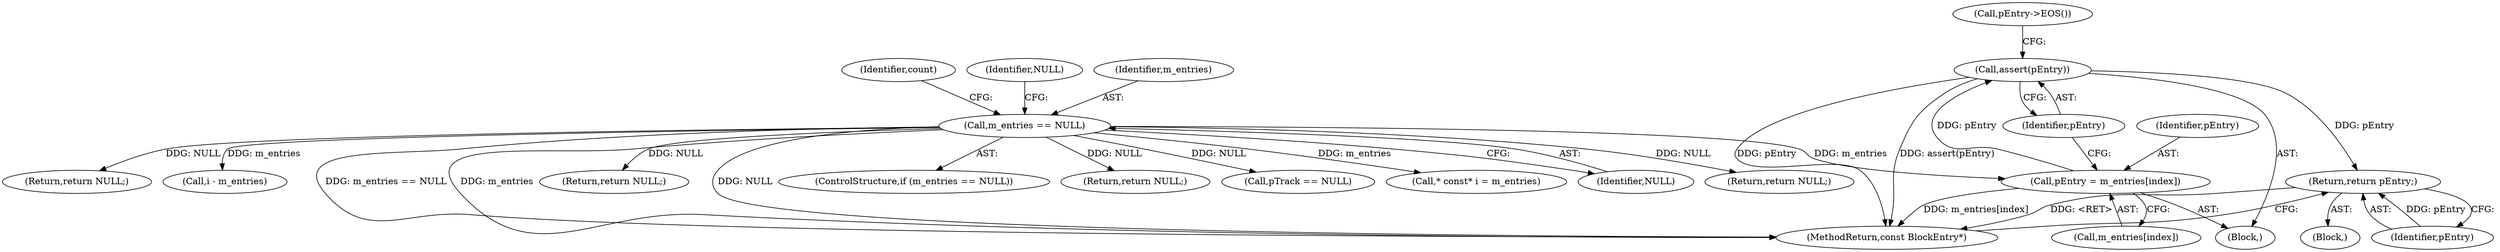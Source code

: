 digraph "1_Android_cc274e2abe8b2a6698a5c47d8aa4bb45f1f9538d_15@API" {
"1000167" [label="(Call,assert(pEntry))"];
"1000162" [label="(Call,pEntry = m_entries[index])"];
"1000116" [label="(Call,m_entries == NULL)"];
"1000189" [label="(Return,return pEntry;)"];
"1000302" [label="(MethodReturn,const BlockEntry*)"];
"1000300" [label="(Return,return NULL;)"];
"1000129" [label="(Return,return NULL;)"];
"1000188" [label="(Block,)"];
"1000117" [label="(Identifier,m_entries)"];
"1000164" [label="(Call,m_entries[index])"];
"1000208" [label="(Call,i - m_entries)"];
"1000252" [label="(Return,return NULL;)"];
"1000189" [label="(Return,return pEntry;)"];
"1000190" [label="(Identifier,pEntry)"];
"1000162" [label="(Call,pEntry = m_entries[index])"];
"1000115" [label="(ControlStructure,if (m_entries == NULL))"];
"1000119" [label="(Return,return NULL;)"];
"1000163" [label="(Identifier,pEntry)"];
"1000272" [label="(Call,pTrack == NULL)"];
"1000167" [label="(Call,assert(pEntry))"];
"1000192" [label="(Call,* const* i = m_entries)"];
"1000168" [label="(Identifier,pEntry)"];
"1000171" [label="(Call,pEntry->EOS())"];
"1000123" [label="(Identifier,count)"];
"1000116" [label="(Call,m_entries == NULL)"];
"1000120" [label="(Identifier,NULL)"];
"1000118" [label="(Identifier,NULL)"];
"1000147" [label="(Block,)"];
"1000167" -> "1000147"  [label="AST: "];
"1000167" -> "1000168"  [label="CFG: "];
"1000168" -> "1000167"  [label="AST: "];
"1000171" -> "1000167"  [label="CFG: "];
"1000167" -> "1000302"  [label="DDG: pEntry"];
"1000167" -> "1000302"  [label="DDG: assert(pEntry)"];
"1000162" -> "1000167"  [label="DDG: pEntry"];
"1000167" -> "1000189"  [label="DDG: pEntry"];
"1000162" -> "1000147"  [label="AST: "];
"1000162" -> "1000164"  [label="CFG: "];
"1000163" -> "1000162"  [label="AST: "];
"1000164" -> "1000162"  [label="AST: "];
"1000168" -> "1000162"  [label="CFG: "];
"1000162" -> "1000302"  [label="DDG: m_entries[index]"];
"1000116" -> "1000162"  [label="DDG: m_entries"];
"1000116" -> "1000115"  [label="AST: "];
"1000116" -> "1000118"  [label="CFG: "];
"1000117" -> "1000116"  [label="AST: "];
"1000118" -> "1000116"  [label="AST: "];
"1000120" -> "1000116"  [label="CFG: "];
"1000123" -> "1000116"  [label="CFG: "];
"1000116" -> "1000302"  [label="DDG: m_entries"];
"1000116" -> "1000302"  [label="DDG: NULL"];
"1000116" -> "1000302"  [label="DDG: m_entries == NULL"];
"1000116" -> "1000119"  [label="DDG: NULL"];
"1000116" -> "1000129"  [label="DDG: NULL"];
"1000116" -> "1000192"  [label="DDG: m_entries"];
"1000116" -> "1000208"  [label="DDG: m_entries"];
"1000116" -> "1000252"  [label="DDG: NULL"];
"1000116" -> "1000272"  [label="DDG: NULL"];
"1000116" -> "1000300"  [label="DDG: NULL"];
"1000189" -> "1000188"  [label="AST: "];
"1000189" -> "1000190"  [label="CFG: "];
"1000190" -> "1000189"  [label="AST: "];
"1000302" -> "1000189"  [label="CFG: "];
"1000189" -> "1000302"  [label="DDG: <RET>"];
"1000190" -> "1000189"  [label="DDG: pEntry"];
}
